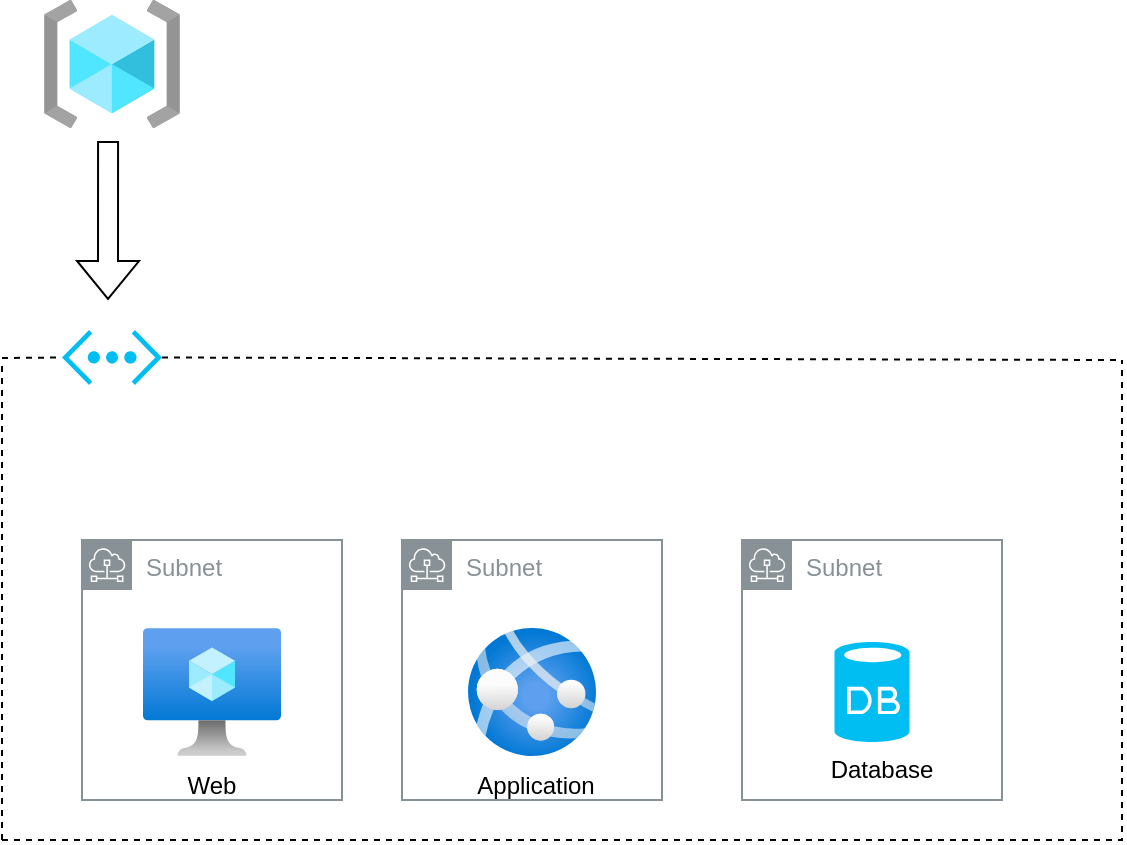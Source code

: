 <mxfile version="21.6.3" type="github">
  <diagram name="Page-1" id="Dvo9VXyqTJanOTSm4L2B">
    <mxGraphModel dx="1134" dy="790" grid="1" gridSize="10" guides="1" tooltips="1" connect="1" arrows="1" fold="1" page="1" pageScale="1" pageWidth="827" pageHeight="1169" math="0" shadow="0">
      <root>
        <mxCell id="0" />
        <mxCell id="1" parent="0" />
        <mxCell id="32Ctz6thCXEo9wm80PRS-1" value="" style="image;aspect=fixed;html=1;points=[];align=center;fontSize=12;image=img/lib/azure2/compute/Virtual_Machine.svg;" parent="1" vertex="1">
          <mxGeometry x="150.5" y="614" width="69" height="64" as="geometry" />
        </mxCell>
        <mxCell id="32Ctz6thCXEo9wm80PRS-2" value="" style="image;aspect=fixed;html=1;points=[];align=center;fontSize=12;image=img/lib/azure2/general/Resource_Groups.svg;" parent="1" vertex="1">
          <mxGeometry x="101" y="300" width="68" height="64" as="geometry" />
        </mxCell>
        <mxCell id="32Ctz6thCXEo9wm80PRS-3" value="" style="verticalLabelPosition=bottom;html=1;verticalAlign=top;align=center;strokeColor=none;fillColor=#00BEF2;shape=mxgraph.azure.virtual_network;pointerEvents=1;" parent="1" vertex="1">
          <mxGeometry x="110" y="465" width="50" height="27.5" as="geometry" />
        </mxCell>
        <mxCell id="32Ctz6thCXEo9wm80PRS-7" value="Subnet" style="sketch=0;outlineConnect=0;gradientColor=none;html=1;whiteSpace=wrap;fontSize=12;fontStyle=0;shape=mxgraph.aws4.group;grIcon=mxgraph.aws4.group_subnet;strokeColor=#879196;fillColor=none;verticalAlign=top;align=left;spacingLeft=30;fontColor=#879196;dashed=0;" parent="1" vertex="1">
          <mxGeometry x="120" y="570" width="130" height="130" as="geometry" />
        </mxCell>
        <mxCell id="32Ctz6thCXEo9wm80PRS-8" value="Subnet" style="sketch=0;outlineConnect=0;gradientColor=none;html=1;whiteSpace=wrap;fontSize=12;fontStyle=0;shape=mxgraph.aws4.group;grIcon=mxgraph.aws4.group_subnet;strokeColor=#879196;fillColor=none;verticalAlign=top;align=left;spacingLeft=30;fontColor=#879196;dashed=0;" parent="1" vertex="1">
          <mxGeometry x="280" y="570" width="130" height="130" as="geometry" />
        </mxCell>
        <mxCell id="32Ctz6thCXEo9wm80PRS-9" value="Subnet" style="sketch=0;outlineConnect=0;gradientColor=none;html=1;whiteSpace=wrap;fontSize=12;fontStyle=0;shape=mxgraph.aws4.group;grIcon=mxgraph.aws4.group_subnet;strokeColor=#879196;fillColor=none;verticalAlign=top;align=left;spacingLeft=30;fontColor=#879196;dashed=0;" parent="1" vertex="1">
          <mxGeometry x="450" y="570" width="130" height="130" as="geometry" />
        </mxCell>
        <mxCell id="32Ctz6thCXEo9wm80PRS-11" value="" style="image;aspect=fixed;html=1;points=[];align=center;fontSize=12;image=img/lib/azure2/app_services/App_Services.svg;" parent="1" vertex="1">
          <mxGeometry x="313" y="614" width="64" height="64" as="geometry" />
        </mxCell>
        <mxCell id="32Ctz6thCXEo9wm80PRS-13" value="" style="verticalLabelPosition=bottom;html=1;verticalAlign=top;align=center;strokeColor=none;fillColor=#00BEF2;shape=mxgraph.azure.database;" parent="1" vertex="1">
          <mxGeometry x="496.25" y="621" width="37.5" height="50" as="geometry" />
        </mxCell>
        <mxCell id="iCl3ORL3wnO9yVdzoR2i-6" value="" style="endArrow=none;dashed=1;html=1;rounded=0;exitX=1;exitY=0.5;exitDx=0;exitDy=0;exitPerimeter=0;" edge="1" parent="1" source="32Ctz6thCXEo9wm80PRS-3">
          <mxGeometry width="50" height="50" relative="1" as="geometry">
            <mxPoint x="390" y="530" as="sourcePoint" />
            <mxPoint x="640" y="480" as="targetPoint" />
          </mxGeometry>
        </mxCell>
        <mxCell id="iCl3ORL3wnO9yVdzoR2i-7" value="" style="endArrow=none;dashed=1;html=1;rounded=0;" edge="1" parent="1">
          <mxGeometry width="50" height="50" relative="1" as="geometry">
            <mxPoint x="80" y="720" as="sourcePoint" />
            <mxPoint x="640" y="480" as="targetPoint" />
            <Array as="points">
              <mxPoint x="640" y="720" />
            </Array>
          </mxGeometry>
        </mxCell>
        <mxCell id="iCl3ORL3wnO9yVdzoR2i-10" value="" style="endArrow=none;dashed=1;html=1;rounded=0;entryX=0;entryY=0.5;entryDx=0;entryDy=0;entryPerimeter=0;" edge="1" parent="1" target="32Ctz6thCXEo9wm80PRS-3">
          <mxGeometry width="50" height="50" relative="1" as="geometry">
            <mxPoint x="80" y="479" as="sourcePoint" />
            <mxPoint x="440" y="480" as="targetPoint" />
          </mxGeometry>
        </mxCell>
        <mxCell id="iCl3ORL3wnO9yVdzoR2i-11" value="" style="endArrow=none;dashed=1;html=1;rounded=0;" edge="1" parent="1">
          <mxGeometry width="50" height="50" relative="1" as="geometry">
            <mxPoint x="80" y="720" as="sourcePoint" />
            <mxPoint x="80" y="480" as="targetPoint" />
          </mxGeometry>
        </mxCell>
        <mxCell id="iCl3ORL3wnO9yVdzoR2i-12" value="" style="shape=flexArrow;endArrow=classic;html=1;rounded=0;exitX=0.471;exitY=1.102;exitDx=0;exitDy=0;exitPerimeter=0;" edge="1" parent="1" source="32Ctz6thCXEo9wm80PRS-2">
          <mxGeometry width="50" height="50" relative="1" as="geometry">
            <mxPoint x="390" y="530" as="sourcePoint" />
            <mxPoint x="133" y="450" as="targetPoint" />
          </mxGeometry>
        </mxCell>
        <mxCell id="iCl3ORL3wnO9yVdzoR2i-13" value="Application" style="text;strokeColor=none;align=center;fillColor=none;html=1;verticalAlign=middle;whiteSpace=wrap;rounded=0;" vertex="1" parent="1">
          <mxGeometry x="317" y="678" width="60" height="30" as="geometry" />
        </mxCell>
        <mxCell id="iCl3ORL3wnO9yVdzoR2i-14" value="Web" style="text;strokeColor=none;align=center;fillColor=none;html=1;verticalAlign=middle;whiteSpace=wrap;rounded=0;" vertex="1" parent="1">
          <mxGeometry x="155" y="678" width="60" height="30" as="geometry" />
        </mxCell>
        <mxCell id="iCl3ORL3wnO9yVdzoR2i-16" value="Database" style="text;strokeColor=none;align=center;fillColor=none;html=1;verticalAlign=middle;whiteSpace=wrap;rounded=0;" vertex="1" parent="1">
          <mxGeometry x="490" y="670" width="60" height="30" as="geometry" />
        </mxCell>
      </root>
    </mxGraphModel>
  </diagram>
</mxfile>
